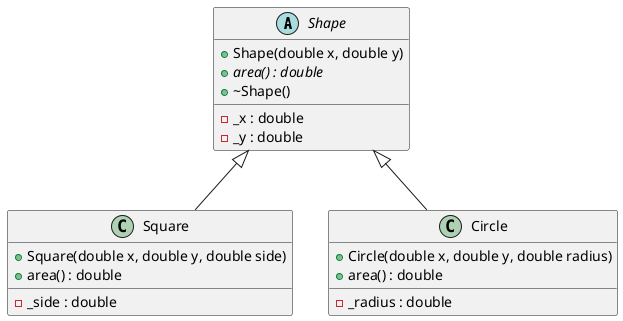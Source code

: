 @startuml
abstract class Shape {
	+ Shape(double x, double y)
	+ {abstract} area() : double
	+ ~Shape()
	__
	- _x : double
	- _y : double
}

class Square {
	+ Square(double x, double y, double side)
	+ area() : double
	__
	- _side : double
}
Shape <|-- Square

class Circle {
	+ Circle(double x, double y, double radius)
	+ area() : double
	__
	- _radius : double
}
Shape <|-- Circle
@enduml
